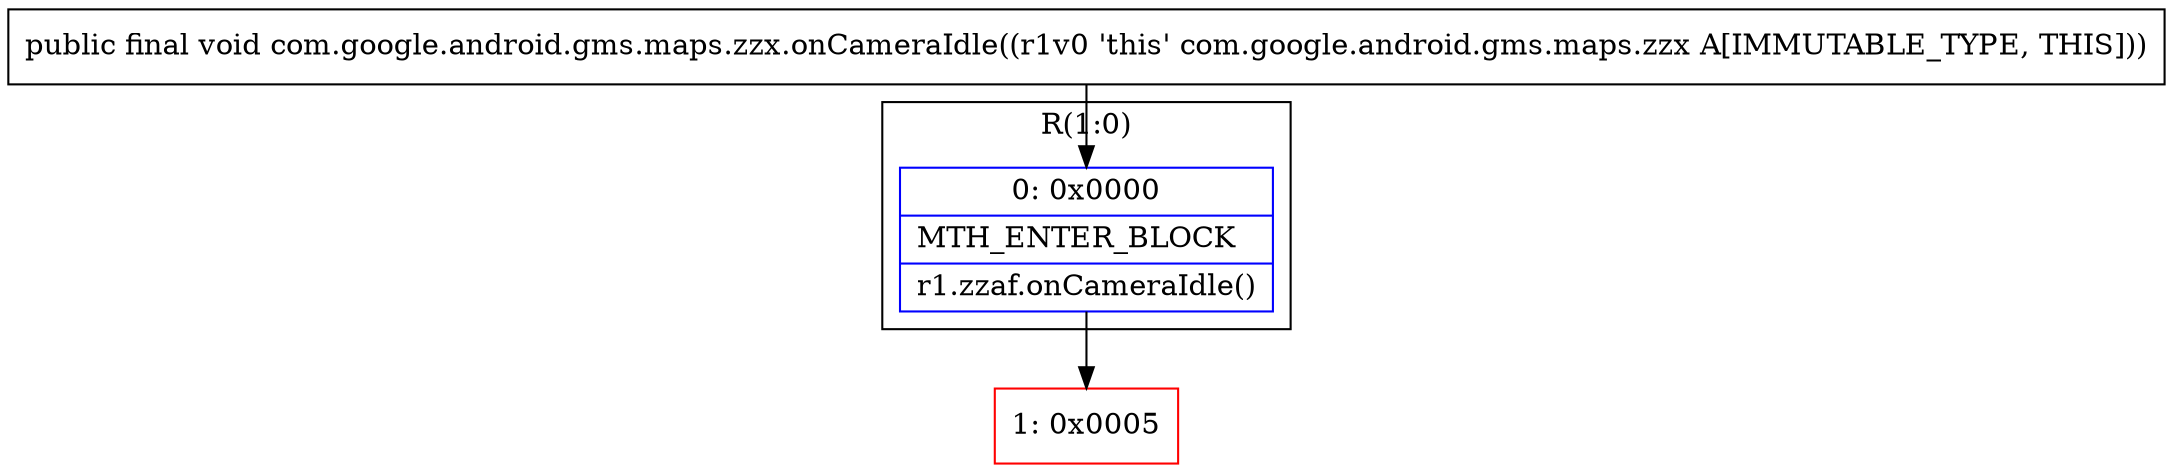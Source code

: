digraph "CFG forcom.google.android.gms.maps.zzx.onCameraIdle()V" {
subgraph cluster_Region_354686742 {
label = "R(1:0)";
node [shape=record,color=blue];
Node_0 [shape=record,label="{0\:\ 0x0000|MTH_ENTER_BLOCK\l|r1.zzaf.onCameraIdle()\l}"];
}
Node_1 [shape=record,color=red,label="{1\:\ 0x0005}"];
MethodNode[shape=record,label="{public final void com.google.android.gms.maps.zzx.onCameraIdle((r1v0 'this' com.google.android.gms.maps.zzx A[IMMUTABLE_TYPE, THIS])) }"];
MethodNode -> Node_0;
Node_0 -> Node_1;
}

